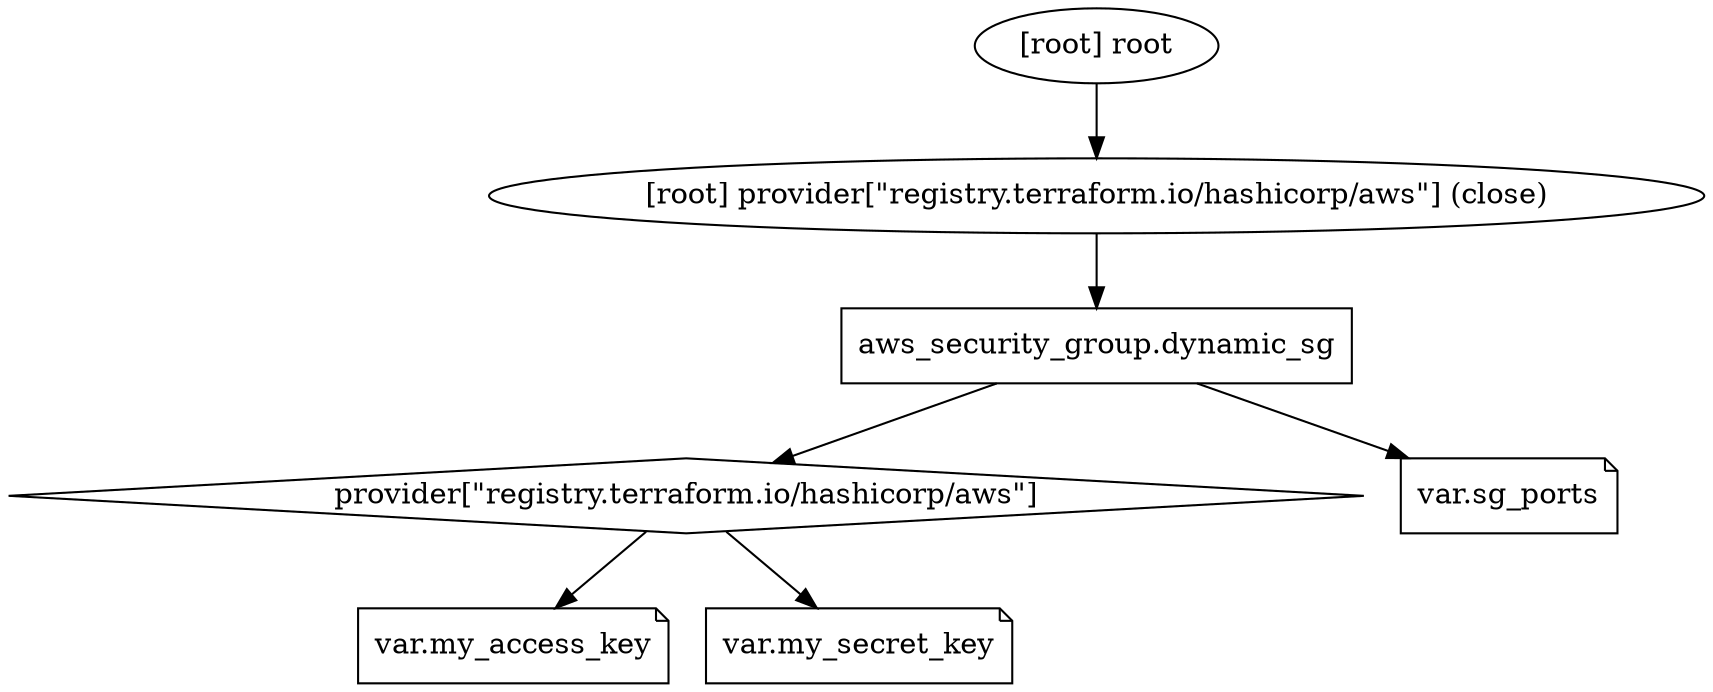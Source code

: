 digraph {
	compound = "true"
	newrank = "true"
	subgraph "root" {
		"[root] aws_security_group.dynamic_sg (expand)" [label = "aws_security_group.dynamic_sg", shape = "box"]
		"[root] provider[\"registry.terraform.io/hashicorp/aws\"]" [label = "provider[\"registry.terraform.io/hashicorp/aws\"]", shape = "diamond"]
		"[root] var.my_access_key" [label = "var.my_access_key", shape = "note"]
		"[root] var.my_secret_key" [label = "var.my_secret_key", shape = "note"]
		"[root] var.sg_ports" [label = "var.sg_ports", shape = "note"]
		"[root] aws_security_group.dynamic_sg (expand)" -> "[root] provider[\"registry.terraform.io/hashicorp/aws\"]"
		"[root] aws_security_group.dynamic_sg (expand)" -> "[root] var.sg_ports"
		"[root] provider[\"registry.terraform.io/hashicorp/aws\"] (close)" -> "[root] aws_security_group.dynamic_sg (expand)"
		"[root] provider[\"registry.terraform.io/hashicorp/aws\"]" -> "[root] var.my_access_key"
		"[root] provider[\"registry.terraform.io/hashicorp/aws\"]" -> "[root] var.my_secret_key"
		"[root] root" -> "[root] provider[\"registry.terraform.io/hashicorp/aws\"] (close)"
	}
}

